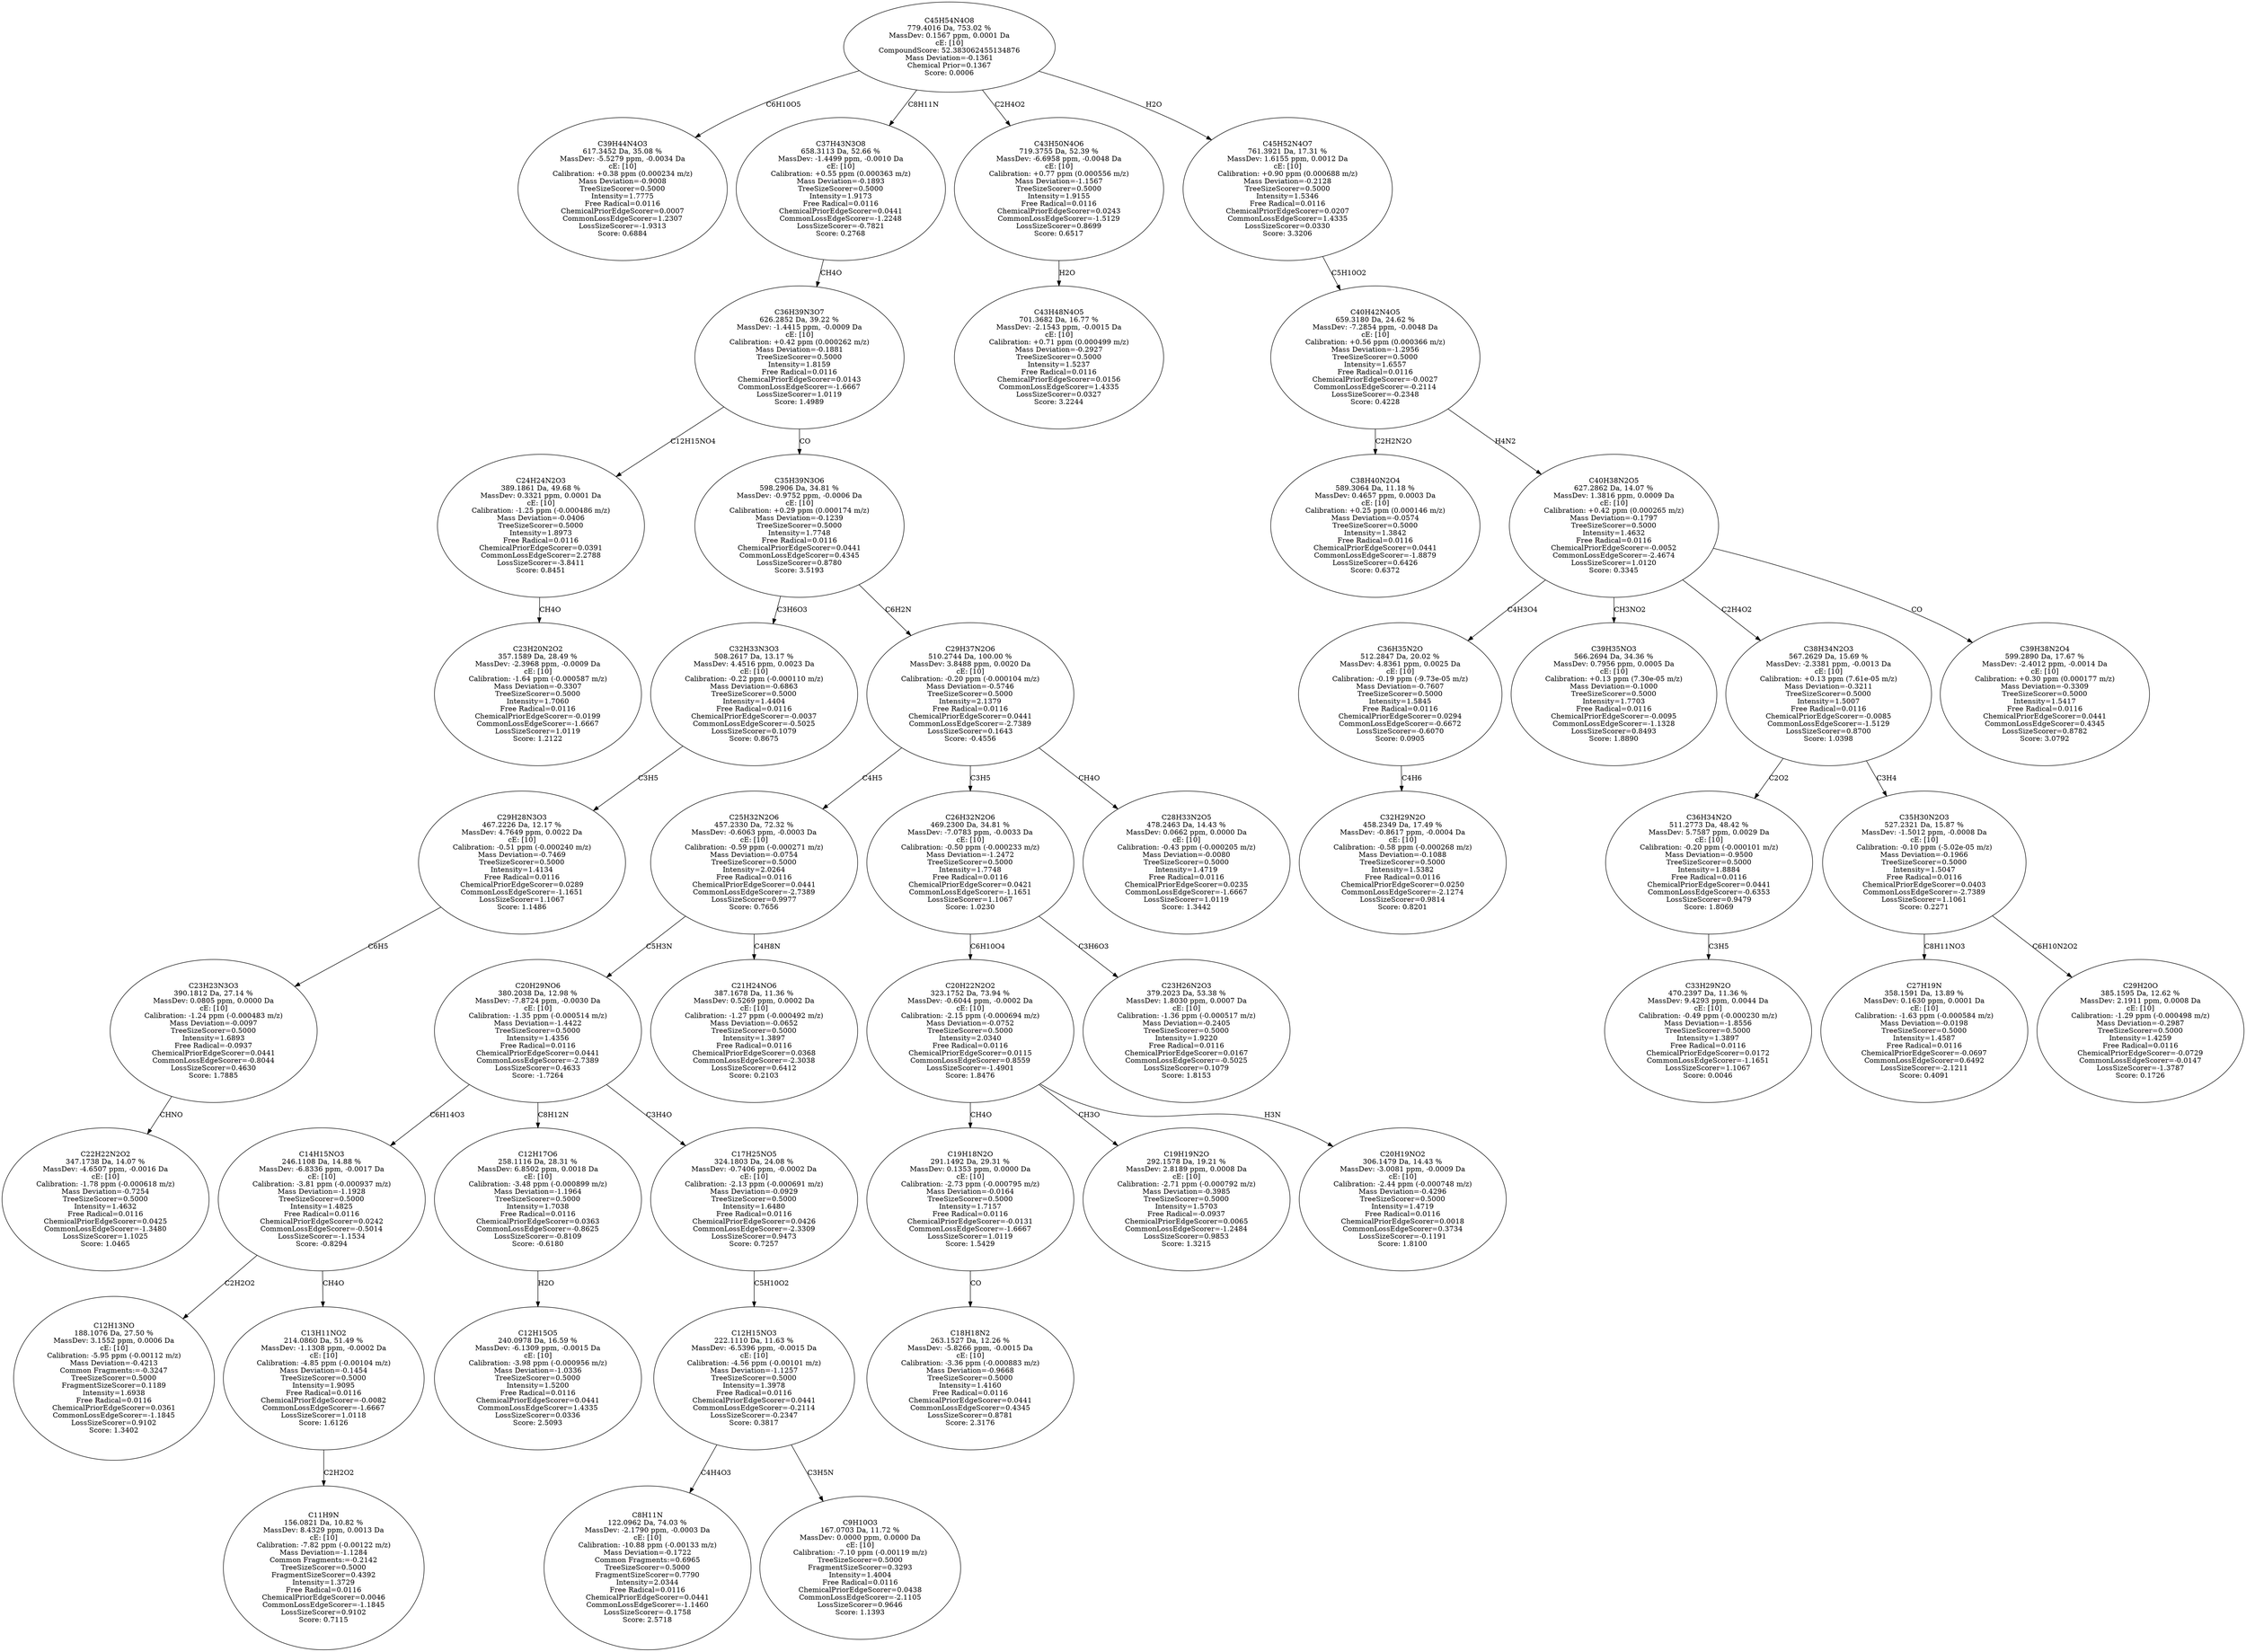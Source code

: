 strict digraph {
v1 [label="C39H44N4O3\n617.3452 Da, 35.08 %\nMassDev: -5.5279 ppm, -0.0034 Da\ncE: [10]\nCalibration: +0.38 ppm (0.000234 m/z)\nMass Deviation=-0.9008\nTreeSizeScorer=0.5000\nIntensity=1.7775\nFree Radical=0.0116\nChemicalPriorEdgeScorer=0.0007\nCommonLossEdgeScorer=1.2307\nLossSizeScorer=-1.9313\nScore: 0.6884"];
v2 [label="C23H20N2O2\n357.1589 Da, 28.49 %\nMassDev: -2.3968 ppm, -0.0009 Da\ncE: [10]\nCalibration: -1.64 ppm (-0.000587 m/z)\nMass Deviation=-0.3307\nTreeSizeScorer=0.5000\nIntensity=1.7060\nFree Radical=0.0116\nChemicalPriorEdgeScorer=-0.0199\nCommonLossEdgeScorer=-1.6667\nLossSizeScorer=1.0119\nScore: 1.2122"];
v3 [label="C24H24N2O3\n389.1861 Da, 49.68 %\nMassDev: 0.3321 ppm, 0.0001 Da\ncE: [10]\nCalibration: -1.25 ppm (-0.000486 m/z)\nMass Deviation=-0.0406\nTreeSizeScorer=0.5000\nIntensity=1.8973\nFree Radical=0.0116\nChemicalPriorEdgeScorer=0.0391\nCommonLossEdgeScorer=2.2788\nLossSizeScorer=-3.8411\nScore: 0.8451"];
v4 [label="C22H22N2O2\n347.1738 Da, 14.07 %\nMassDev: -4.6507 ppm, -0.0016 Da\ncE: [10]\nCalibration: -1.78 ppm (-0.000618 m/z)\nMass Deviation=-0.7254\nTreeSizeScorer=0.5000\nIntensity=1.4632\nFree Radical=0.0116\nChemicalPriorEdgeScorer=0.0425\nCommonLossEdgeScorer=-1.3480\nLossSizeScorer=1.1025\nScore: 1.0465"];
v5 [label="C23H23N3O3\n390.1812 Da, 27.14 %\nMassDev: 0.0805 ppm, 0.0000 Da\ncE: [10]\nCalibration: -1.24 ppm (-0.000483 m/z)\nMass Deviation=-0.0097\nTreeSizeScorer=0.5000\nIntensity=1.6893\nFree Radical=-0.0937\nChemicalPriorEdgeScorer=0.0441\nCommonLossEdgeScorer=-0.8044\nLossSizeScorer=0.4630\nScore: 1.7885"];
v6 [label="C29H28N3O3\n467.2226 Da, 12.17 %\nMassDev: 4.7649 ppm, 0.0022 Da\ncE: [10]\nCalibration: -0.51 ppm (-0.000240 m/z)\nMass Deviation=-0.7469\nTreeSizeScorer=0.5000\nIntensity=1.4134\nFree Radical=0.0116\nChemicalPriorEdgeScorer=0.0289\nCommonLossEdgeScorer=-1.1651\nLossSizeScorer=1.1067\nScore: 1.1486"];
v7 [label="C32H33N3O3\n508.2617 Da, 13.17 %\nMassDev: 4.4516 ppm, 0.0023 Da\ncE: [10]\nCalibration: -0.22 ppm (-0.000110 m/z)\nMass Deviation=-0.6863\nTreeSizeScorer=0.5000\nIntensity=1.4404\nFree Radical=0.0116\nChemicalPriorEdgeScorer=-0.0037\nCommonLossEdgeScorer=-0.5025\nLossSizeScorer=0.1079\nScore: 0.8675"];
v8 [label="C12H13NO\n188.1076 Da, 27.50 %\nMassDev: 3.1552 ppm, 0.0006 Da\ncE: [10]\nCalibration: -5.95 ppm (-0.00112 m/z)\nMass Deviation=-0.4213\nCommon Fragments:=-0.3247\nTreeSizeScorer=0.5000\nFragmentSizeScorer=0.1189\nIntensity=1.6938\nFree Radical=0.0116\nChemicalPriorEdgeScorer=0.0361\nCommonLossEdgeScorer=-1.1845\nLossSizeScorer=0.9102\nScore: 1.3402"];
v9 [label="C11H9N\n156.0821 Da, 10.82 %\nMassDev: 8.4329 ppm, 0.0013 Da\ncE: [10]\nCalibration: -7.82 ppm (-0.00122 m/z)\nMass Deviation=-1.1284\nCommon Fragments:=-0.2142\nTreeSizeScorer=0.5000\nFragmentSizeScorer=0.4392\nIntensity=1.3729\nFree Radical=0.0116\nChemicalPriorEdgeScorer=0.0046\nCommonLossEdgeScorer=-1.1845\nLossSizeScorer=0.9102\nScore: 0.7115"];
v10 [label="C13H11NO2\n214.0860 Da, 51.49 %\nMassDev: -1.1308 ppm, -0.0002 Da\ncE: [10]\nCalibration: -4.85 ppm (-0.00104 m/z)\nMass Deviation=-0.1454\nTreeSizeScorer=0.5000\nIntensity=1.9095\nFree Radical=0.0116\nChemicalPriorEdgeScorer=-0.0082\nCommonLossEdgeScorer=-1.6667\nLossSizeScorer=1.0118\nScore: 1.6126"];
v11 [label="C14H15NO3\n246.1108 Da, 14.88 %\nMassDev: -6.8336 ppm, -0.0017 Da\ncE: [10]\nCalibration: -3.81 ppm (-0.000937 m/z)\nMass Deviation=-1.1928\nTreeSizeScorer=0.5000\nIntensity=1.4825\nFree Radical=0.0116\nChemicalPriorEdgeScorer=0.0242\nCommonLossEdgeScorer=-0.5014\nLossSizeScorer=-1.1534\nScore: -0.8294"];
v12 [label="C12H15O5\n240.0978 Da, 16.59 %\nMassDev: -6.1309 ppm, -0.0015 Da\ncE: [10]\nCalibration: -3.98 ppm (-0.000956 m/z)\nMass Deviation=-1.0336\nTreeSizeScorer=0.5000\nIntensity=1.5200\nFree Radical=0.0116\nChemicalPriorEdgeScorer=0.0441\nCommonLossEdgeScorer=1.4335\nLossSizeScorer=0.0336\nScore: 2.5093"];
v13 [label="C12H17O6\n258.1116 Da, 28.31 %\nMassDev: 6.8502 ppm, 0.0018 Da\ncE: [10]\nCalibration: -3.48 ppm (-0.000899 m/z)\nMass Deviation=-1.1964\nTreeSizeScorer=0.5000\nIntensity=1.7038\nFree Radical=0.0116\nChemicalPriorEdgeScorer=0.0363\nCommonLossEdgeScorer=-0.8625\nLossSizeScorer=-0.8109\nScore: -0.6180"];
v14 [label="C8H11N\n122.0962 Da, 74.03 %\nMassDev: -2.1790 ppm, -0.0003 Da\ncE: [10]\nCalibration: -10.88 ppm (-0.00133 m/z)\nMass Deviation=-0.1722\nCommon Fragments:=0.6965\nTreeSizeScorer=0.5000\nFragmentSizeScorer=0.7790\nIntensity=2.0344\nFree Radical=0.0116\nChemicalPriorEdgeScorer=0.0441\nCommonLossEdgeScorer=-1.1460\nLossSizeScorer=-0.1758\nScore: 2.5718"];
v15 [label="C9H10O3\n167.0703 Da, 11.72 %\nMassDev: 0.0000 ppm, 0.0000 Da\ncE: [10]\nCalibration: -7.10 ppm (-0.00119 m/z)\nTreeSizeScorer=0.5000\nFragmentSizeScorer=0.3293\nIntensity=1.4004\nFree Radical=0.0116\nChemicalPriorEdgeScorer=0.0438\nCommonLossEdgeScorer=-2.1105\nLossSizeScorer=0.9646\nScore: 1.1393"];
v16 [label="C12H15NO3\n222.1110 Da, 11.63 %\nMassDev: -6.5396 ppm, -0.0015 Da\ncE: [10]\nCalibration: -4.56 ppm (-0.00101 m/z)\nMass Deviation=-1.1257\nTreeSizeScorer=0.5000\nIntensity=1.3978\nFree Radical=0.0116\nChemicalPriorEdgeScorer=0.0441\nCommonLossEdgeScorer=-0.2114\nLossSizeScorer=-0.2347\nScore: 0.3817"];
v17 [label="C17H25NO5\n324.1803 Da, 24.08 %\nMassDev: -0.7406 ppm, -0.0002 Da\ncE: [10]\nCalibration: -2.13 ppm (-0.000691 m/z)\nMass Deviation=-0.0929\nTreeSizeScorer=0.5000\nIntensity=1.6480\nFree Radical=0.0116\nChemicalPriorEdgeScorer=0.0426\nCommonLossEdgeScorer=-2.3309\nLossSizeScorer=0.9473\nScore: 0.7257"];
v18 [label="C20H29NO6\n380.2038 Da, 12.98 %\nMassDev: -7.8724 ppm, -0.0030 Da\ncE: [10]\nCalibration: -1.35 ppm (-0.000514 m/z)\nMass Deviation=-1.4422\nTreeSizeScorer=0.5000\nIntensity=1.4356\nFree Radical=0.0116\nChemicalPriorEdgeScorer=0.0441\nCommonLossEdgeScorer=-2.7389\nLossSizeScorer=0.4633\nScore: -1.7264"];
v19 [label="C21H24NO6\n387.1678 Da, 11.36 %\nMassDev: 0.5269 ppm, 0.0002 Da\ncE: [10]\nCalibration: -1.27 ppm (-0.000492 m/z)\nMass Deviation=-0.0652\nTreeSizeScorer=0.5000\nIntensity=1.3897\nFree Radical=0.0116\nChemicalPriorEdgeScorer=0.0368\nCommonLossEdgeScorer=-2.3038\nLossSizeScorer=0.6412\nScore: 0.2103"];
v20 [label="C25H32N2O6\n457.2330 Da, 72.32 %\nMassDev: -0.6063 ppm, -0.0003 Da\ncE: [10]\nCalibration: -0.59 ppm (-0.000271 m/z)\nMass Deviation=-0.0754\nTreeSizeScorer=0.5000\nIntensity=2.0264\nFree Radical=0.0116\nChemicalPriorEdgeScorer=0.0441\nCommonLossEdgeScorer=-2.7389\nLossSizeScorer=0.9977\nScore: 0.7656"];
v21 [label="C18H18N2\n263.1527 Da, 12.26 %\nMassDev: -5.8266 ppm, -0.0015 Da\ncE: [10]\nCalibration: -3.36 ppm (-0.000883 m/z)\nMass Deviation=-0.9668\nTreeSizeScorer=0.5000\nIntensity=1.4160\nFree Radical=0.0116\nChemicalPriorEdgeScorer=0.0441\nCommonLossEdgeScorer=0.4345\nLossSizeScorer=0.8781\nScore: 2.3176"];
v22 [label="C19H18N2O\n291.1492 Da, 29.31 %\nMassDev: 0.1353 ppm, 0.0000 Da\ncE: [10]\nCalibration: -2.73 ppm (-0.000795 m/z)\nMass Deviation=-0.0164\nTreeSizeScorer=0.5000\nIntensity=1.7157\nFree Radical=0.0116\nChemicalPriorEdgeScorer=-0.0131\nCommonLossEdgeScorer=-1.6667\nLossSizeScorer=1.0119\nScore: 1.5429"];
v23 [label="C19H19N2O\n292.1578 Da, 19.21 %\nMassDev: 2.8189 ppm, 0.0008 Da\ncE: [10]\nCalibration: -2.71 ppm (-0.000792 m/z)\nMass Deviation=-0.3985\nTreeSizeScorer=0.5000\nIntensity=1.5703\nFree Radical=-0.0937\nChemicalPriorEdgeScorer=0.0065\nCommonLossEdgeScorer=-1.2484\nLossSizeScorer=0.9853\nScore: 1.3215"];
v24 [label="C20H19NO2\n306.1479 Da, 14.43 %\nMassDev: -3.0081 ppm, -0.0009 Da\ncE: [10]\nCalibration: -2.44 ppm (-0.000748 m/z)\nMass Deviation=-0.4296\nTreeSizeScorer=0.5000\nIntensity=1.4719\nFree Radical=0.0116\nChemicalPriorEdgeScorer=0.0018\nCommonLossEdgeScorer=0.3734\nLossSizeScorer=-0.1191\nScore: 1.8100"];
v25 [label="C20H22N2O2\n323.1752 Da, 73.94 %\nMassDev: -0.6044 ppm, -0.0002 Da\ncE: [10]\nCalibration: -2.15 ppm (-0.000694 m/z)\nMass Deviation=-0.0752\nTreeSizeScorer=0.5000\nIntensity=2.0340\nFree Radical=0.0116\nChemicalPriorEdgeScorer=0.0115\nCommonLossEdgeScorer=0.8559\nLossSizeScorer=-1.4901\nScore: 1.8476"];
v26 [label="C23H26N2O3\n379.2023 Da, 53.38 %\nMassDev: 1.8030 ppm, 0.0007 Da\ncE: [10]\nCalibration: -1.36 ppm (-0.000517 m/z)\nMass Deviation=-0.2405\nTreeSizeScorer=0.5000\nIntensity=1.9220\nFree Radical=0.0116\nChemicalPriorEdgeScorer=0.0167\nCommonLossEdgeScorer=-0.5025\nLossSizeScorer=0.1079\nScore: 1.8153"];
v27 [label="C26H32N2O6\n469.2300 Da, 34.81 %\nMassDev: -7.0783 ppm, -0.0033 Da\ncE: [10]\nCalibration: -0.50 ppm (-0.000233 m/z)\nMass Deviation=-1.2472\nTreeSizeScorer=0.5000\nIntensity=1.7748\nFree Radical=0.0116\nChemicalPriorEdgeScorer=0.0421\nCommonLossEdgeScorer=-1.1651\nLossSizeScorer=1.1067\nScore: 1.0230"];
v28 [label="C28H33N2O5\n478.2463 Da, 14.43 %\nMassDev: 0.0662 ppm, 0.0000 Da\ncE: [10]\nCalibration: -0.43 ppm (-0.000205 m/z)\nMass Deviation=-0.0080\nTreeSizeScorer=0.5000\nIntensity=1.4719\nFree Radical=0.0116\nChemicalPriorEdgeScorer=0.0235\nCommonLossEdgeScorer=-1.6667\nLossSizeScorer=1.0119\nScore: 1.3442"];
v29 [label="C29H37N2O6\n510.2744 Da, 100.00 %\nMassDev: 3.8488 ppm, 0.0020 Da\ncE: [10]\nCalibration: -0.20 ppm (-0.000104 m/z)\nMass Deviation=-0.5746\nTreeSizeScorer=0.5000\nIntensity=2.1379\nFree Radical=0.0116\nChemicalPriorEdgeScorer=0.0441\nCommonLossEdgeScorer=-2.7389\nLossSizeScorer=0.1643\nScore: -0.4556"];
v30 [label="C35H39N3O6\n598.2906 Da, 34.81 %\nMassDev: -0.9752 ppm, -0.0006 Da\ncE: [10]\nCalibration: +0.29 ppm (0.000174 m/z)\nMass Deviation=-0.1239\nTreeSizeScorer=0.5000\nIntensity=1.7748\nFree Radical=0.0116\nChemicalPriorEdgeScorer=0.0441\nCommonLossEdgeScorer=0.4345\nLossSizeScorer=0.8780\nScore: 3.5193"];
v31 [label="C36H39N3O7\n626.2852 Da, 39.22 %\nMassDev: -1.4415 ppm, -0.0009 Da\ncE: [10]\nCalibration: +0.42 ppm (0.000262 m/z)\nMass Deviation=-0.1881\nTreeSizeScorer=0.5000\nIntensity=1.8159\nFree Radical=0.0116\nChemicalPriorEdgeScorer=0.0143\nCommonLossEdgeScorer=-1.6667\nLossSizeScorer=1.0119\nScore: 1.4989"];
v32 [label="C37H43N3O8\n658.3113 Da, 52.66 %\nMassDev: -1.4499 ppm, -0.0010 Da\ncE: [10]\nCalibration: +0.55 ppm (0.000363 m/z)\nMass Deviation=-0.1893\nTreeSizeScorer=0.5000\nIntensity=1.9173\nFree Radical=0.0116\nChemicalPriorEdgeScorer=0.0441\nCommonLossEdgeScorer=-1.2248\nLossSizeScorer=-0.7821\nScore: 0.2768"];
v33 [label="C43H48N4O5\n701.3682 Da, 16.77 %\nMassDev: -2.1543 ppm, -0.0015 Da\ncE: [10]\nCalibration: +0.71 ppm (0.000499 m/z)\nMass Deviation=-0.2927\nTreeSizeScorer=0.5000\nIntensity=1.5237\nFree Radical=0.0116\nChemicalPriorEdgeScorer=0.0156\nCommonLossEdgeScorer=1.4335\nLossSizeScorer=0.0327\nScore: 3.2244"];
v34 [label="C43H50N4O6\n719.3755 Da, 52.39 %\nMassDev: -6.6958 ppm, -0.0048 Da\ncE: [10]\nCalibration: +0.77 ppm (0.000556 m/z)\nMass Deviation=-1.1567\nTreeSizeScorer=0.5000\nIntensity=1.9155\nFree Radical=0.0116\nChemicalPriorEdgeScorer=0.0243\nCommonLossEdgeScorer=-1.5129\nLossSizeScorer=0.8699\nScore: 0.6517"];
v35 [label="C38H40N2O4\n589.3064 Da, 11.18 %\nMassDev: 0.4657 ppm, 0.0003 Da\ncE: [10]\nCalibration: +0.25 ppm (0.000146 m/z)\nMass Deviation=-0.0574\nTreeSizeScorer=0.5000\nIntensity=1.3842\nFree Radical=0.0116\nChemicalPriorEdgeScorer=0.0441\nCommonLossEdgeScorer=-1.8879\nLossSizeScorer=0.6426\nScore: 0.6372"];
v36 [label="C32H29N2O\n458.2349 Da, 17.49 %\nMassDev: -0.8617 ppm, -0.0004 Da\ncE: [10]\nCalibration: -0.58 ppm (-0.000268 m/z)\nMass Deviation=-0.1088\nTreeSizeScorer=0.5000\nIntensity=1.5382\nFree Radical=0.0116\nChemicalPriorEdgeScorer=0.0250\nCommonLossEdgeScorer=-2.1274\nLossSizeScorer=0.9814\nScore: 0.8201"];
v37 [label="C36H35N2O\n512.2847 Da, 20.02 %\nMassDev: 4.8361 ppm, 0.0025 Da\ncE: [10]\nCalibration: -0.19 ppm (-9.73e-05 m/z)\nMass Deviation=-0.7607\nTreeSizeScorer=0.5000\nIntensity=1.5845\nFree Radical=0.0116\nChemicalPriorEdgeScorer=0.0294\nCommonLossEdgeScorer=-0.6672\nLossSizeScorer=-0.6070\nScore: 0.0905"];
v38 [label="C39H35NO3\n566.2694 Da, 34.36 %\nMassDev: 0.7956 ppm, 0.0005 Da\ncE: [10]\nCalibration: +0.13 ppm (7.30e-05 m/z)\nMass Deviation=-0.1000\nTreeSizeScorer=0.5000\nIntensity=1.7703\nFree Radical=0.0116\nChemicalPriorEdgeScorer=-0.0095\nCommonLossEdgeScorer=-1.1328\nLossSizeScorer=0.8493\nScore: 1.8890"];
v39 [label="C33H29N2O\n470.2397 Da, 11.36 %\nMassDev: 9.4293 ppm, 0.0044 Da\ncE: [10]\nCalibration: -0.49 ppm (-0.000230 m/z)\nMass Deviation=-1.8556\nTreeSizeScorer=0.5000\nIntensity=1.3897\nFree Radical=0.0116\nChemicalPriorEdgeScorer=0.0172\nCommonLossEdgeScorer=-1.1651\nLossSizeScorer=1.1067\nScore: 0.0046"];
v40 [label="C36H34N2O\n511.2773 Da, 48.42 %\nMassDev: 5.7587 ppm, 0.0029 Da\ncE: [10]\nCalibration: -0.20 ppm (-0.000101 m/z)\nMass Deviation=-0.9500\nTreeSizeScorer=0.5000\nIntensity=1.8884\nFree Radical=0.0116\nChemicalPriorEdgeScorer=0.0441\nCommonLossEdgeScorer=-0.6353\nLossSizeScorer=0.9479\nScore: 1.8069"];
v41 [label="C27H19N\n358.1591 Da, 13.89 %\nMassDev: 0.1630 ppm, 0.0001 Da\ncE: [10]\nCalibration: -1.63 ppm (-0.000584 m/z)\nMass Deviation=-0.0198\nTreeSizeScorer=0.5000\nIntensity=1.4587\nFree Radical=0.0116\nChemicalPriorEdgeScorer=-0.0697\nCommonLossEdgeScorer=0.6492\nLossSizeScorer=-2.1211\nScore: 0.4091"];
v42 [label="C29H20O\n385.1595 Da, 12.62 %\nMassDev: 2.1911 ppm, 0.0008 Da\ncE: [10]\nCalibration: -1.29 ppm (-0.000498 m/z)\nMass Deviation=-0.2987\nTreeSizeScorer=0.5000\nIntensity=1.4259\nFree Radical=0.0116\nChemicalPriorEdgeScorer=-0.0729\nCommonLossEdgeScorer=-0.0147\nLossSizeScorer=-1.3787\nScore: 0.1726"];
v43 [label="C35H30N2O3\n527.2321 Da, 15.87 %\nMassDev: -1.5012 ppm, -0.0008 Da\ncE: [10]\nCalibration: -0.10 ppm (-5.02e-05 m/z)\nMass Deviation=-0.1966\nTreeSizeScorer=0.5000\nIntensity=1.5047\nFree Radical=0.0116\nChemicalPriorEdgeScorer=0.0403\nCommonLossEdgeScorer=-2.7389\nLossSizeScorer=1.1061\nScore: 0.2271"];
v44 [label="C38H34N2O3\n567.2629 Da, 15.69 %\nMassDev: -2.3381 ppm, -0.0013 Da\ncE: [10]\nCalibration: +0.13 ppm (7.61e-05 m/z)\nMass Deviation=-0.3211\nTreeSizeScorer=0.5000\nIntensity=1.5007\nFree Radical=0.0116\nChemicalPriorEdgeScorer=-0.0085\nCommonLossEdgeScorer=-1.5129\nLossSizeScorer=0.8700\nScore: 1.0398"];
v45 [label="C39H38N2O4\n599.2890 Da, 17.67 %\nMassDev: -2.4012 ppm, -0.0014 Da\ncE: [10]\nCalibration: +0.30 ppm (0.000177 m/z)\nMass Deviation=-0.3309\nTreeSizeScorer=0.5000\nIntensity=1.5417\nFree Radical=0.0116\nChemicalPriorEdgeScorer=0.0441\nCommonLossEdgeScorer=0.4345\nLossSizeScorer=0.8782\nScore: 3.0792"];
v46 [label="C40H38N2O5\n627.2862 Da, 14.07 %\nMassDev: 1.3816 ppm, 0.0009 Da\ncE: [10]\nCalibration: +0.42 ppm (0.000265 m/z)\nMass Deviation=-0.1797\nTreeSizeScorer=0.5000\nIntensity=1.4632\nFree Radical=0.0116\nChemicalPriorEdgeScorer=-0.0052\nCommonLossEdgeScorer=-2.4674\nLossSizeScorer=1.0120\nScore: 0.3345"];
v47 [label="C40H42N4O5\n659.3180 Da, 24.62 %\nMassDev: -7.2854 ppm, -0.0048 Da\ncE: [10]\nCalibration: +0.56 ppm (0.000366 m/z)\nMass Deviation=-1.2956\nTreeSizeScorer=0.5000\nIntensity=1.6557\nFree Radical=0.0116\nChemicalPriorEdgeScorer=-0.0027\nCommonLossEdgeScorer=-0.2114\nLossSizeScorer=-0.2348\nScore: 0.4228"];
v48 [label="C45H52N4O7\n761.3921 Da, 17.31 %\nMassDev: 1.6155 ppm, 0.0012 Da\ncE: [10]\nCalibration: +0.90 ppm (0.000688 m/z)\nMass Deviation=-0.2128\nTreeSizeScorer=0.5000\nIntensity=1.5346\nFree Radical=0.0116\nChemicalPriorEdgeScorer=0.0207\nCommonLossEdgeScorer=1.4335\nLossSizeScorer=0.0330\nScore: 3.3206"];
v49 [label="C45H54N4O8\n779.4016 Da, 753.02 %\nMassDev: 0.1567 ppm, 0.0001 Da\ncE: [10]\nCompoundScore: 52.383062455134876\nMass Deviation=-0.1361\nChemical Prior=0.1367\nScore: 0.0006"];
v49 -> v1 [label="C6H10O5"];
v3 -> v2 [label="CH4O"];
v31 -> v3 [label="C12H15NO4"];
v5 -> v4 [label="CHNO"];
v6 -> v5 [label="C6H5"];
v7 -> v6 [label="C3H5"];
v30 -> v7 [label="C3H6O3"];
v11 -> v8 [label="C2H2O2"];
v10 -> v9 [label="C2H2O2"];
v11 -> v10 [label="CH4O"];
v18 -> v11 [label="C6H14O3"];
v13 -> v12 [label="H2O"];
v18 -> v13 [label="C8H12N"];
v16 -> v14 [label="C4H4O3"];
v16 -> v15 [label="C3H5N"];
v17 -> v16 [label="C5H10O2"];
v18 -> v17 [label="C3H4O"];
v20 -> v18 [label="C5H3N"];
v20 -> v19 [label="C4H8N"];
v29 -> v20 [label="C4H5"];
v22 -> v21 [label="CO"];
v25 -> v22 [label="CH4O"];
v25 -> v23 [label="CH3O"];
v25 -> v24 [label="H3N"];
v27 -> v25 [label="C6H10O4"];
v27 -> v26 [label="C3H6O3"];
v29 -> v27 [label="C3H5"];
v29 -> v28 [label="CH4O"];
v30 -> v29 [label="C6H2N"];
v31 -> v30 [label="CO"];
v32 -> v31 [label="CH4O"];
v49 -> v32 [label="C8H11N"];
v34 -> v33 [label="H2O"];
v49 -> v34 [label="C2H4O2"];
v47 -> v35 [label="C2H2N2O"];
v37 -> v36 [label="C4H6"];
v46 -> v37 [label="C4H3O4"];
v46 -> v38 [label="CH3NO2"];
v40 -> v39 [label="C3H5"];
v44 -> v40 [label="C2O2"];
v43 -> v41 [label="C8H11NO3"];
v43 -> v42 [label="C6H10N2O2"];
v44 -> v43 [label="C3H4"];
v46 -> v44 [label="C2H4O2"];
v46 -> v45 [label="CO"];
v47 -> v46 [label="H4N2"];
v48 -> v47 [label="C5H10O2"];
v49 -> v48 [label="H2O"];
}